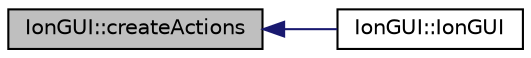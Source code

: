 digraph "IonGUI::createActions"
{
  edge [fontname="Helvetica",fontsize="10",labelfontname="Helvetica",labelfontsize="10"];
  node [fontname="Helvetica",fontsize="10",shape=record];
  rankdir="LR";
  Node315 [label="IonGUI::createActions",height=0.2,width=0.4,color="black", fillcolor="grey75", style="filled", fontcolor="black"];
  Node315 -> Node316 [dir="back",color="midnightblue",fontsize="10",style="solid",fontname="Helvetica"];
  Node316 [label="IonGUI::IonGUI",height=0.2,width=0.4,color="black", fillcolor="white", style="filled",URL="$dc/d0b/class_ion_g_u_i.html#ad0e22e4901b039bcc987ef0328c8c5d4"];
}
